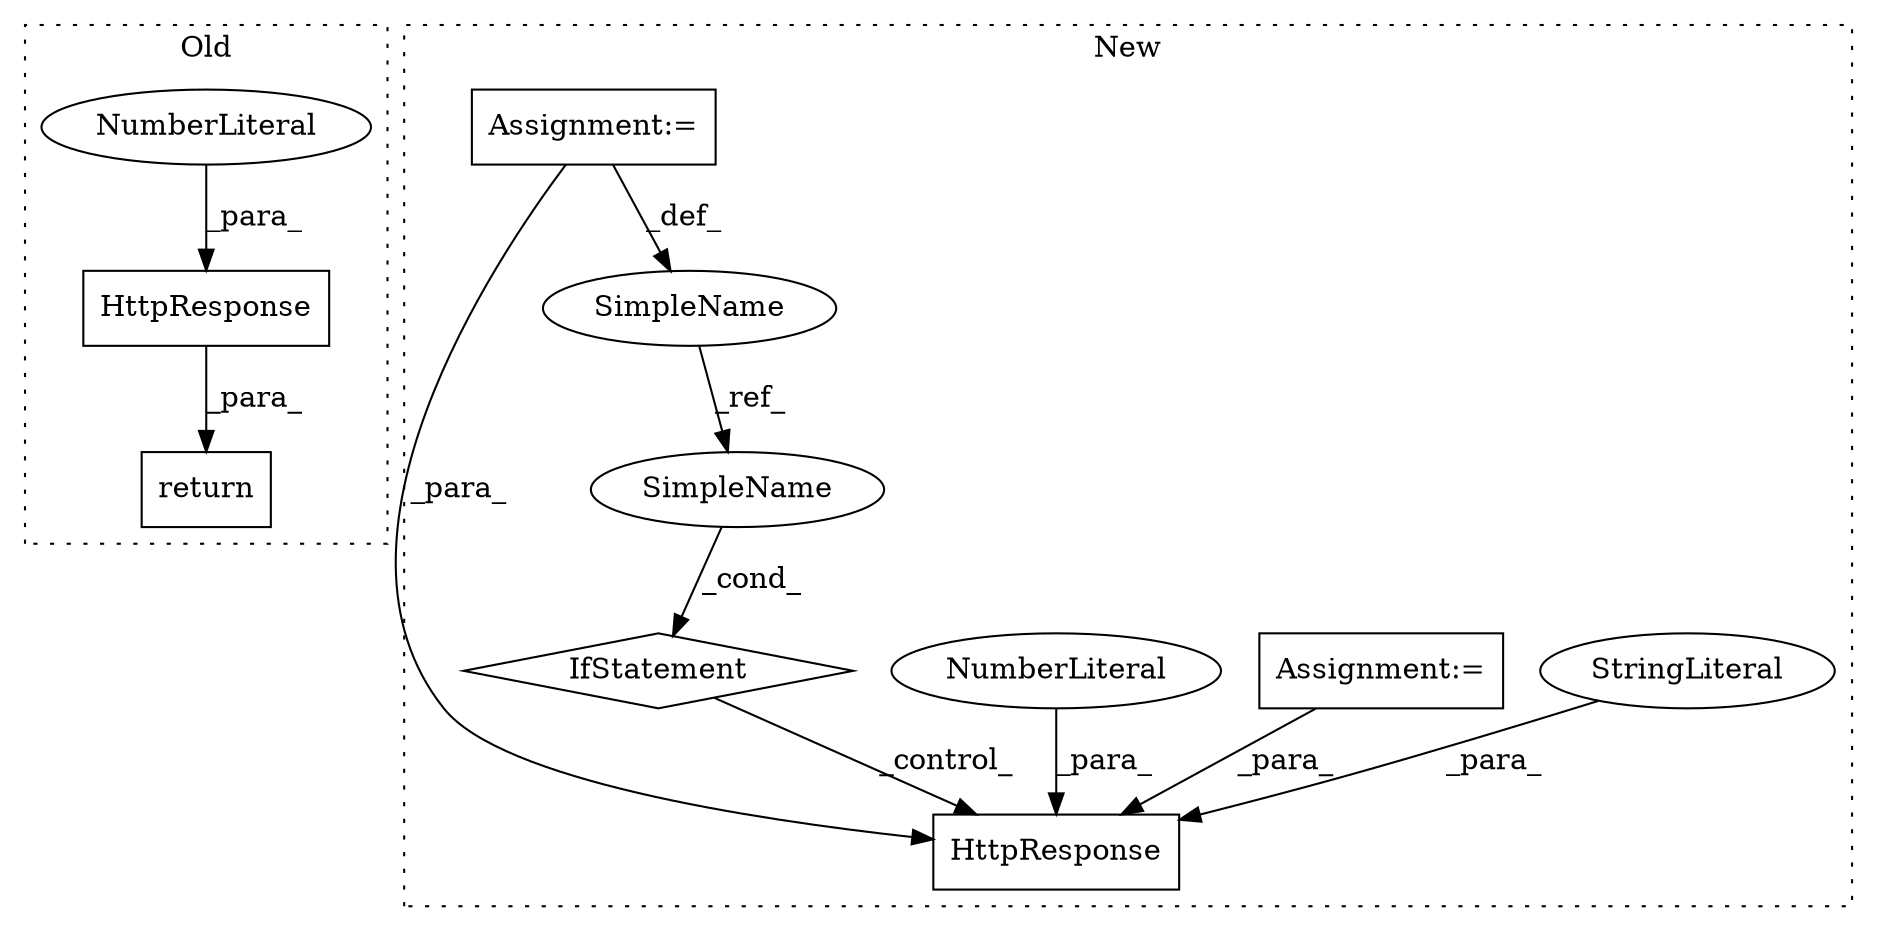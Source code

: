 digraph G {
subgraph cluster0 {
1 [label="HttpResponse" a="32" s="13236,13252" l="13,1" shape="box"];
5 [label="NumberLiteral" a="34" s="13249" l="3" shape="ellipse"];
10 [label="return" a="41" s="13229" l="7" shape="box"];
label = "Old";
style="dotted";
}
subgraph cluster1 {
2 [label="HttpResponse" a="32" s="13997,14053" l="13,1" shape="box"];
3 [label="StringLiteral" a="45" s="14031" l="18" shape="ellipse"];
4 [label="Assignment:=" a="7" s="13503" l="4" shape="box"];
6 [label="IfStatement" a="25" s="13908,13916" l="4,2" shape="diamond"];
7 [label="SimpleName" a="42" s="13513" l="4" shape="ellipse"];
8 [label="NumberLiteral" a="34" s="14050" l="3" shape="ellipse"];
9 [label="Assignment:=" a="7" s="13517" l="1" shape="box"];
11 [label="SimpleName" a="42" s="13912" l="4" shape="ellipse"];
label = "New";
style="dotted";
}
1 -> 10 [label="_para_"];
3 -> 2 [label="_para_"];
4 -> 2 [label="_para_"];
5 -> 1 [label="_para_"];
6 -> 2 [label="_control_"];
7 -> 11 [label="_ref_"];
8 -> 2 [label="_para_"];
9 -> 2 [label="_para_"];
9 -> 7 [label="_def_"];
11 -> 6 [label="_cond_"];
}